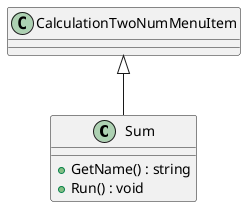 @startuml
class Sum {
    + GetName() : string
    + Run() : void
}
CalculationTwoNumMenuItem <|-- Sum
@enduml
